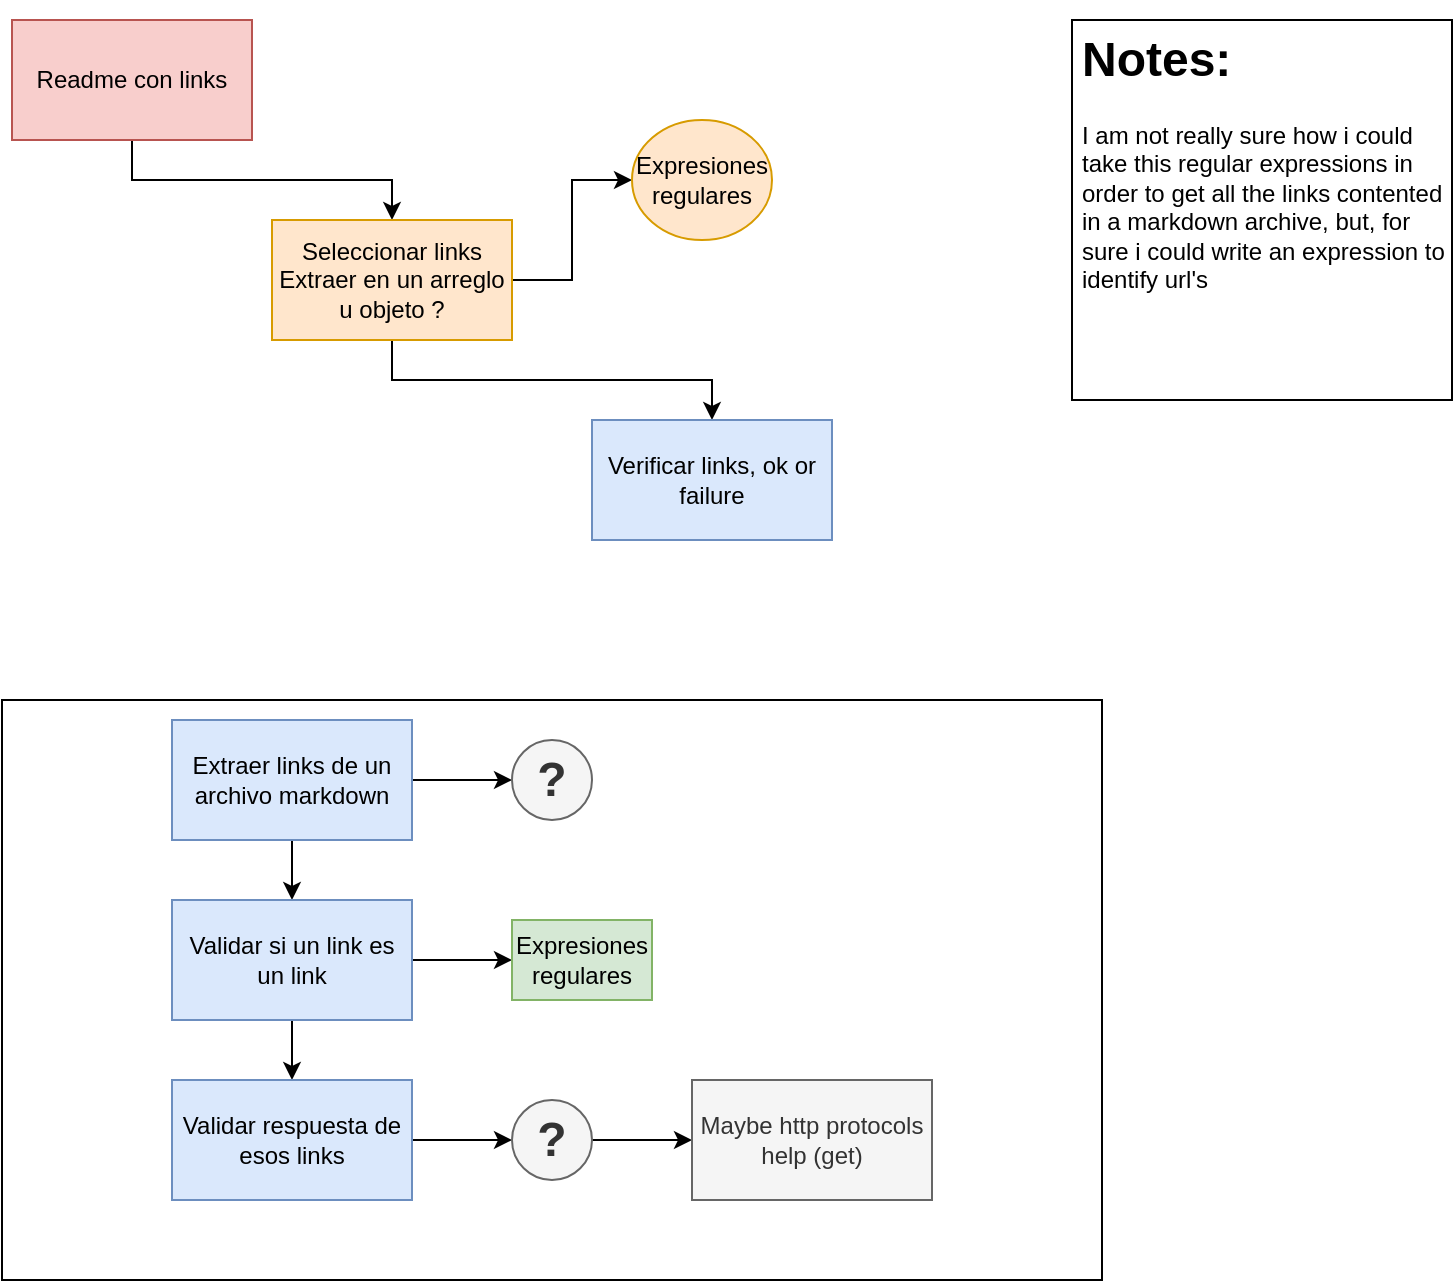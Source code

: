<mxfile version="14.6.13" type="github">
  <diagram id="LMZYWBDZeodJGunTcCda" name="Page-1">
    <mxGraphModel dx="868" dy="450" grid="1" gridSize="10" guides="1" tooltips="1" connect="1" arrows="1" fold="1" page="1" pageScale="1" pageWidth="827" pageHeight="1169" math="0" shadow="0">
      <root>
        <mxCell id="0" />
        <mxCell id="1" parent="0" />
        <mxCell id="zu7ishsAce-m9axhOBut-2" style="edgeStyle=orthogonalEdgeStyle;rounded=0;orthogonalLoop=1;jettySize=auto;html=1;exitX=0.5;exitY=1;exitDx=0;exitDy=0;" parent="1" source="zu7ishsAce-m9axhOBut-1" target="zu7ishsAce-m9axhOBut-3" edge="1">
          <mxGeometry relative="1" as="geometry">
            <mxPoint x="140" y="130" as="targetPoint" />
          </mxGeometry>
        </mxCell>
        <mxCell id="zu7ishsAce-m9axhOBut-1" value="Readme con links" style="rounded=0;whiteSpace=wrap;html=1;fillColor=#f8cecc;strokeColor=#b85450;" parent="1" vertex="1">
          <mxGeometry x="80" y="30" width="120" height="60" as="geometry" />
        </mxCell>
        <mxCell id="zu7ishsAce-m9axhOBut-4" style="edgeStyle=orthogonalEdgeStyle;rounded=0;orthogonalLoop=1;jettySize=auto;html=1;exitX=0.5;exitY=1;exitDx=0;exitDy=0;" parent="1" source="zu7ishsAce-m9axhOBut-3" target="zu7ishsAce-m9axhOBut-5" edge="1">
          <mxGeometry relative="1" as="geometry">
            <mxPoint x="140" y="230" as="targetPoint" />
          </mxGeometry>
        </mxCell>
        <mxCell id="zu7ishsAce-m9axhOBut-6" style="edgeStyle=orthogonalEdgeStyle;rounded=0;orthogonalLoop=1;jettySize=auto;html=1;exitX=1;exitY=0.5;exitDx=0;exitDy=0;" parent="1" source="zu7ishsAce-m9axhOBut-3" target="zu7ishsAce-m9axhOBut-7" edge="1">
          <mxGeometry relative="1" as="geometry">
            <mxPoint x="280" y="160" as="targetPoint" />
          </mxGeometry>
        </mxCell>
        <mxCell id="zu7ishsAce-m9axhOBut-3" value="Seleccionar links Extraer en un arreglo u objeto ?" style="rounded=0;whiteSpace=wrap;html=1;fillColor=#ffe6cc;strokeColor=#d79b00;" parent="1" vertex="1">
          <mxGeometry x="210" y="130" width="120" height="60" as="geometry" />
        </mxCell>
        <mxCell id="zu7ishsAce-m9axhOBut-5" value="Verificar links, ok or failure" style="rounded=0;whiteSpace=wrap;html=1;fillColor=#dae8fc;strokeColor=#6c8ebf;" parent="1" vertex="1">
          <mxGeometry x="370" y="230" width="120" height="60" as="geometry" />
        </mxCell>
        <mxCell id="zu7ishsAce-m9axhOBut-7" value="Expresiones regulares" style="ellipse;whiteSpace=wrap;html=1;fillColor=#ffe6cc;strokeColor=#d79b00;" parent="1" vertex="1">
          <mxGeometry x="390" y="80" width="70" height="60" as="geometry" />
        </mxCell>
        <mxCell id="zu7ishsAce-m9axhOBut-8" value="&lt;h1&gt;Notes:&lt;/h1&gt;&lt;div&gt;I am not really sure how i could take this regular expressions in order to get all the links contented in a markdown archive, but, for sure i could write an expression to identify url&#39;s&lt;/div&gt;" style="text;html=1;spacing=5;spacingTop=-20;whiteSpace=wrap;overflow=hidden;rounded=0;strokeColor=#000000;" parent="1" vertex="1">
          <mxGeometry x="610" y="30" width="190" height="190" as="geometry" />
        </mxCell>
        <mxCell id="dNcCExtmPKQ1kwuK6Pwa-16" style="edgeStyle=orthogonalEdgeStyle;rounded=0;orthogonalLoop=1;jettySize=auto;html=1;exitX=1;exitY=0.5;exitDx=0;exitDy=0;entryX=0;entryY=0.5;entryDx=0;entryDy=0;" edge="1" parent="1" source="dNcCExtmPKQ1kwuK6Pwa-18" target="dNcCExtmPKQ1kwuK6Pwa-19">
          <mxGeometry relative="1" as="geometry" />
        </mxCell>
        <mxCell id="dNcCExtmPKQ1kwuK6Pwa-17" style="edgeStyle=orthogonalEdgeStyle;rounded=0;orthogonalLoop=1;jettySize=auto;html=1;exitX=0.5;exitY=1;exitDx=0;exitDy=0;entryX=0.5;entryY=0;entryDx=0;entryDy=0;" edge="1" parent="1" source="dNcCExtmPKQ1kwuK6Pwa-18" target="dNcCExtmPKQ1kwuK6Pwa-21">
          <mxGeometry relative="1" as="geometry" />
        </mxCell>
        <mxCell id="dNcCExtmPKQ1kwuK6Pwa-18" value="Extraer links de un archivo markdown" style="rounded=0;whiteSpace=wrap;html=1;fillColor=#dae8fc;strokeColor=#6c8ebf;" vertex="1" parent="1">
          <mxGeometry x="160" y="380" width="120" height="60" as="geometry" />
        </mxCell>
        <mxCell id="dNcCExtmPKQ1kwuK6Pwa-19" value="&lt;h1&gt;?&lt;/h1&gt;" style="ellipse;whiteSpace=wrap;html=1;aspect=fixed;fillColor=#f5f5f5;strokeColor=#666666;fontColor=#333333;" vertex="1" parent="1">
          <mxGeometry x="330" y="390" width="40" height="40" as="geometry" />
        </mxCell>
        <mxCell id="dNcCExtmPKQ1kwuK6Pwa-20" style="edgeStyle=orthogonalEdgeStyle;rounded=0;orthogonalLoop=1;jettySize=auto;html=1;exitX=1;exitY=0.5;exitDx=0;exitDy=0;" edge="1" parent="1" source="dNcCExtmPKQ1kwuK6Pwa-21" target="dNcCExtmPKQ1kwuK6Pwa-22">
          <mxGeometry relative="1" as="geometry" />
        </mxCell>
        <mxCell id="dNcCExtmPKQ1kwuK6Pwa-29" style="edgeStyle=orthogonalEdgeStyle;rounded=0;orthogonalLoop=1;jettySize=auto;html=1;exitX=0.5;exitY=1;exitDx=0;exitDy=0;entryX=0.5;entryY=0;entryDx=0;entryDy=0;" edge="1" parent="1" source="dNcCExtmPKQ1kwuK6Pwa-21" target="dNcCExtmPKQ1kwuK6Pwa-24">
          <mxGeometry relative="1" as="geometry" />
        </mxCell>
        <mxCell id="dNcCExtmPKQ1kwuK6Pwa-21" value="Validar si un link es un link" style="rounded=0;whiteSpace=wrap;html=1;fillColor=#dae8fc;strokeColor=#6c8ebf;" vertex="1" parent="1">
          <mxGeometry x="160" y="470" width="120" height="60" as="geometry" />
        </mxCell>
        <mxCell id="dNcCExtmPKQ1kwuK6Pwa-22" value="Expresiones regulares" style="rounded=0;whiteSpace=wrap;html=1;fillColor=#d5e8d4;strokeColor=#82b366;" vertex="1" parent="1">
          <mxGeometry x="330" y="480" width="70" height="40" as="geometry" />
        </mxCell>
        <mxCell id="dNcCExtmPKQ1kwuK6Pwa-23" style="edgeStyle=orthogonalEdgeStyle;rounded=0;orthogonalLoop=1;jettySize=auto;html=1;exitX=1;exitY=0.5;exitDx=0;exitDy=0;entryX=0;entryY=0.5;entryDx=0;entryDy=0;" edge="1" parent="1" source="dNcCExtmPKQ1kwuK6Pwa-24" target="dNcCExtmPKQ1kwuK6Pwa-26">
          <mxGeometry relative="1" as="geometry" />
        </mxCell>
        <mxCell id="dNcCExtmPKQ1kwuK6Pwa-24" value="Validar respuesta de esos links" style="rounded=0;whiteSpace=wrap;html=1;fillColor=#dae8fc;strokeColor=#6c8ebf;" vertex="1" parent="1">
          <mxGeometry x="160" y="560" width="120" height="60" as="geometry" />
        </mxCell>
        <mxCell id="dNcCExtmPKQ1kwuK6Pwa-25" style="edgeStyle=orthogonalEdgeStyle;rounded=0;orthogonalLoop=1;jettySize=auto;html=1;exitX=1;exitY=0.5;exitDx=0;exitDy=0;" edge="1" parent="1" source="dNcCExtmPKQ1kwuK6Pwa-26" target="dNcCExtmPKQ1kwuK6Pwa-27">
          <mxGeometry relative="1" as="geometry">
            <mxPoint x="400" y="590" as="targetPoint" />
          </mxGeometry>
        </mxCell>
        <mxCell id="dNcCExtmPKQ1kwuK6Pwa-26" value="&lt;h1&gt;?&lt;/h1&gt;" style="ellipse;whiteSpace=wrap;html=1;aspect=fixed;fillColor=#f5f5f5;strokeColor=#666666;fontColor=#333333;" vertex="1" parent="1">
          <mxGeometry x="330" y="570" width="40" height="40" as="geometry" />
        </mxCell>
        <mxCell id="dNcCExtmPKQ1kwuK6Pwa-27" value="Maybe http protocols help (get)" style="rounded=0;whiteSpace=wrap;html=1;fillColor=#f5f5f5;strokeColor=#666666;fontColor=#333333;" vertex="1" parent="1">
          <mxGeometry x="420" y="560" width="120" height="60" as="geometry" />
        </mxCell>
        <mxCell id="dNcCExtmPKQ1kwuK6Pwa-28" value="" style="rounded=0;whiteSpace=wrap;html=1;fillColor=none;" vertex="1" parent="1">
          <mxGeometry x="75" y="370" width="550" height="290" as="geometry" />
        </mxCell>
      </root>
    </mxGraphModel>
  </diagram>
</mxfile>
